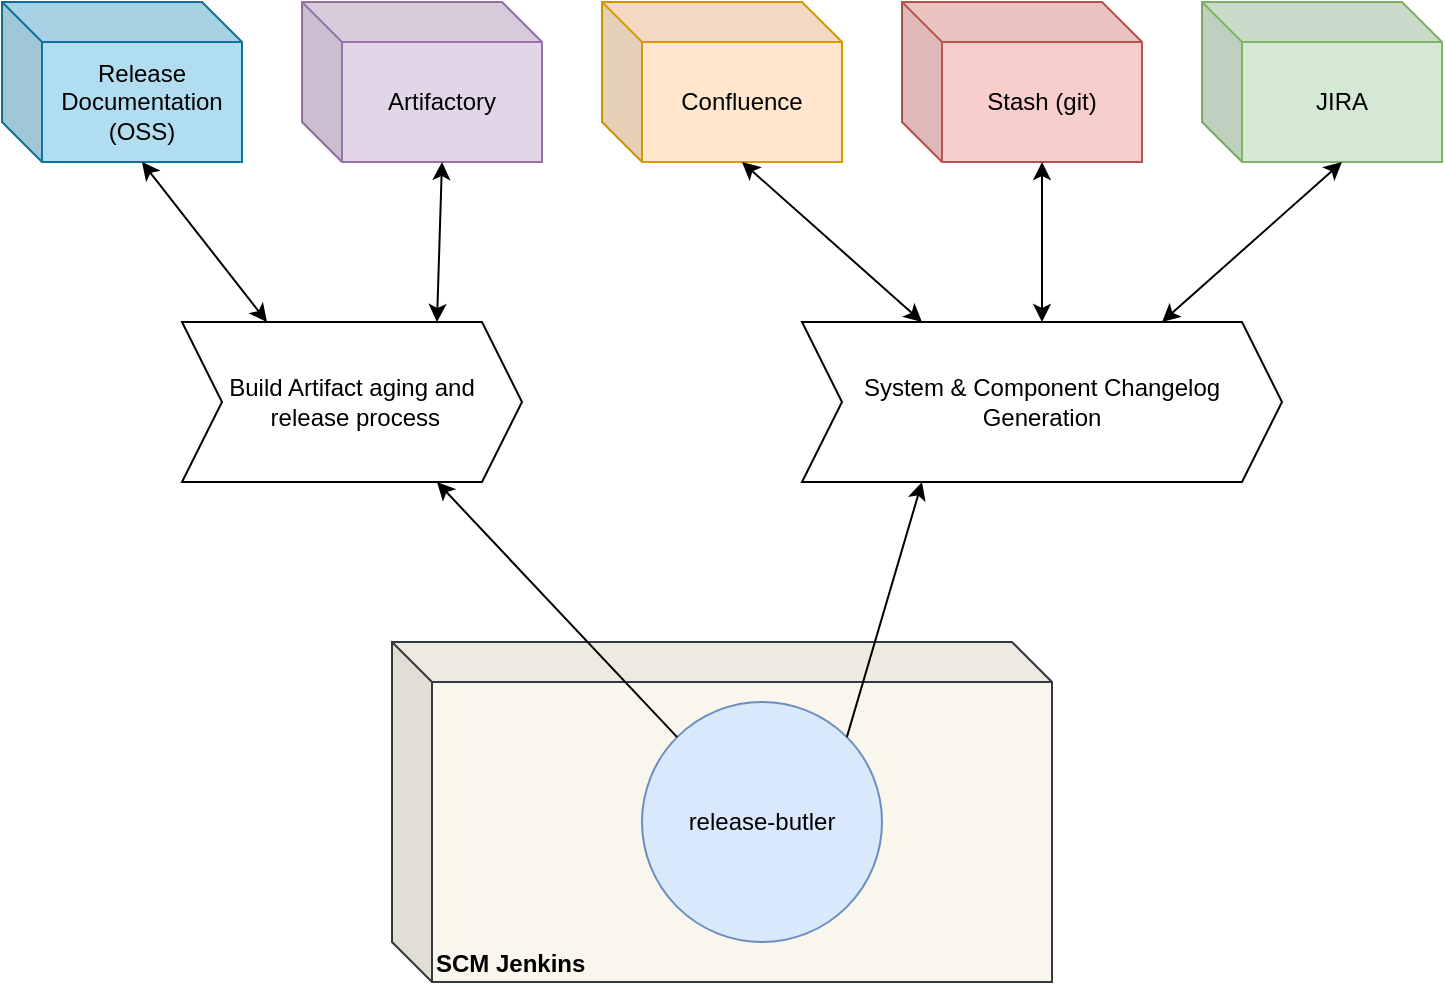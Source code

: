 <mxfile version="19.0.2" type="github">
  <diagram id="VgNuhASTQl8I5Oq3FltQ" name="Systems and Processes">
    <mxGraphModel dx="1822" dy="1167" grid="1" gridSize="10" guides="1" tooltips="1" connect="1" arrows="1" fold="1" page="0" pageScale="1" pageWidth="1100" pageHeight="850" math="0" shadow="0">
      <root>
        <mxCell id="0" />
        <mxCell id="1" parent="0" />
        <mxCell id="q5xwursLSB2txJZO4Mqg-3" value="&lt;div&gt;SCM Jenkins&lt;br&gt;&lt;/div&gt;" style="shape=cube;whiteSpace=wrap;html=1;boundedLbl=1;backgroundOutline=1;darkOpacity=0.05;darkOpacity2=0.1;fontStyle=1;align=left;verticalAlign=bottom;fillColor=#f9f7ed;strokeColor=#36393d;" vertex="1" parent="1">
          <mxGeometry x="85" y="280" width="330" height="170" as="geometry" />
        </mxCell>
        <mxCell id="jQpfpmy0P2y3CQcoZonW-1" value="release-butler" style="ellipse;whiteSpace=wrap;html=1;aspect=fixed;fillColor=#dae8fc;strokeColor=#6c8ebf;" parent="1" vertex="1">
          <mxGeometry x="210" y="310" width="120" height="120" as="geometry" />
        </mxCell>
        <mxCell id="jQpfpmy0P2y3CQcoZonW-2" value="JIRA" style="shape=cube;whiteSpace=wrap;html=1;boundedLbl=1;backgroundOutline=1;darkOpacity=0.05;darkOpacity2=0.1;fillColor=#d5e8d4;strokeColor=#82b366;" parent="1" vertex="1">
          <mxGeometry x="490" y="-40" width="120" height="80" as="geometry" />
        </mxCell>
        <mxCell id="jQpfpmy0P2y3CQcoZonW-3" value="Confluence" style="shape=cube;whiteSpace=wrap;html=1;boundedLbl=1;backgroundOutline=1;darkOpacity=0.05;darkOpacity2=0.1;fillColor=#ffe6cc;strokeColor=#d79b00;" parent="1" vertex="1">
          <mxGeometry x="190" y="-40" width="120" height="80" as="geometry" />
        </mxCell>
        <mxCell id="jQpfpmy0P2y3CQcoZonW-4" value="Stash (git)" style="shape=cube;whiteSpace=wrap;html=1;boundedLbl=1;backgroundOutline=1;darkOpacity=0.05;darkOpacity2=0.1;fillColor=#f8cecc;strokeColor=#b85450;" parent="1" vertex="1">
          <mxGeometry x="340" y="-40" width="120" height="80" as="geometry" />
        </mxCell>
        <mxCell id="jQpfpmy0P2y3CQcoZonW-5" value="&lt;div&gt;Build Artifact aging and&lt;/div&gt;&lt;div&gt;&amp;nbsp;release process&lt;/div&gt;" style="shape=step;perimeter=stepPerimeter;whiteSpace=wrap;html=1;fixedSize=1;" parent="1" vertex="1">
          <mxGeometry x="-20" y="120" width="170" height="80" as="geometry" />
        </mxCell>
        <mxCell id="jQpfpmy0P2y3CQcoZonW-6" value="Artifactory" style="shape=cube;whiteSpace=wrap;html=1;boundedLbl=1;backgroundOutline=1;darkOpacity=0.05;darkOpacity2=0.1;fillColor=#e1d5e7;strokeColor=#9673a6;" parent="1" vertex="1">
          <mxGeometry x="40" y="-40" width="120" height="80" as="geometry" />
        </mxCell>
        <mxCell id="jQpfpmy0P2y3CQcoZonW-7" value="System &amp;amp; Component Changelog Generation" style="shape=step;perimeter=stepPerimeter;whiteSpace=wrap;html=1;fixedSize=1;" parent="1" vertex="1">
          <mxGeometry x="290" y="120" width="240" height="80" as="geometry" />
        </mxCell>
        <mxCell id="jQpfpmy0P2y3CQcoZonW-9" value="" style="endArrow=classic;html=1;rounded=0;exitX=1;exitY=0;exitDx=0;exitDy=0;entryX=0.25;entryY=1;entryDx=0;entryDy=0;" parent="1" source="jQpfpmy0P2y3CQcoZonW-1" target="jQpfpmy0P2y3CQcoZonW-7" edge="1">
          <mxGeometry width="50" height="50" relative="1" as="geometry">
            <mxPoint x="310" y="200" as="sourcePoint" />
            <mxPoint x="360" y="150" as="targetPoint" />
          </mxGeometry>
        </mxCell>
        <mxCell id="jQpfpmy0P2y3CQcoZonW-10" value="" style="endArrow=classic;html=1;rounded=0;exitX=0;exitY=0;exitDx=0;exitDy=0;entryX=0.75;entryY=1;entryDx=0;entryDy=0;" parent="1" source="jQpfpmy0P2y3CQcoZonW-1" target="jQpfpmy0P2y3CQcoZonW-5" edge="1">
          <mxGeometry width="50" height="50" relative="1" as="geometry">
            <mxPoint x="310" y="200" as="sourcePoint" />
            <mxPoint x="360" y="150" as="targetPoint" />
          </mxGeometry>
        </mxCell>
        <mxCell id="jQpfpmy0P2y3CQcoZonW-11" value="" style="endArrow=classic;startArrow=classic;html=1;rounded=0;exitX=0.75;exitY=0;exitDx=0;exitDy=0;entryX=0;entryY=0;entryDx=70;entryDy=80;entryPerimeter=0;" parent="1" source="jQpfpmy0P2y3CQcoZonW-5" target="jQpfpmy0P2y3CQcoZonW-6" edge="1">
          <mxGeometry width="50" height="50" relative="1" as="geometry">
            <mxPoint x="-10" y="130" as="sourcePoint" />
            <mxPoint x="40" y="80" as="targetPoint" />
          </mxGeometry>
        </mxCell>
        <mxCell id="jQpfpmy0P2y3CQcoZonW-12" value="&lt;div&gt;Release Documentation&lt;/div&gt;&lt;div&gt;(OSS)&lt;br&gt;&lt;/div&gt;" style="shape=cube;whiteSpace=wrap;html=1;boundedLbl=1;backgroundOutline=1;darkOpacity=0.05;darkOpacity2=0.1;fillColor=#b1ddf0;strokeColor=#10739e;" parent="1" vertex="1">
          <mxGeometry x="-110" y="-40" width="120" height="80" as="geometry" />
        </mxCell>
        <mxCell id="jQpfpmy0P2y3CQcoZonW-13" value="" style="endArrow=classic;startArrow=classic;html=1;rounded=0;exitX=0.25;exitY=0;exitDx=0;exitDy=0;entryX=0;entryY=0;entryDx=70;entryDy=80;entryPerimeter=0;" parent="1" source="jQpfpmy0P2y3CQcoZonW-5" target="jQpfpmy0P2y3CQcoZonW-12" edge="1">
          <mxGeometry width="50" height="50" relative="1" as="geometry">
            <mxPoint x="-100" y="160" as="sourcePoint" />
            <mxPoint x="-50" y="110" as="targetPoint" />
          </mxGeometry>
        </mxCell>
        <mxCell id="jQpfpmy0P2y3CQcoZonW-15" value="" style="endArrow=classic;startArrow=classic;html=1;rounded=0;exitX=0.25;exitY=0;exitDx=0;exitDy=0;entryX=0;entryY=0;entryDx=70;entryDy=80;entryPerimeter=0;" parent="1" source="jQpfpmy0P2y3CQcoZonW-7" target="jQpfpmy0P2y3CQcoZonW-3" edge="1">
          <mxGeometry width="50" height="50" relative="1" as="geometry">
            <mxPoint x="122.5" y="130" as="sourcePoint" />
            <mxPoint x="120" y="50" as="targetPoint" />
          </mxGeometry>
        </mxCell>
        <mxCell id="jQpfpmy0P2y3CQcoZonW-16" value="" style="endArrow=classic;startArrow=classic;html=1;rounded=0;exitX=0.5;exitY=0;exitDx=0;exitDy=0;entryX=0;entryY=0;entryDx=70;entryDy=80;entryPerimeter=0;" parent="1" source="jQpfpmy0P2y3CQcoZonW-7" target="jQpfpmy0P2y3CQcoZonW-4" edge="1">
          <mxGeometry width="50" height="50" relative="1" as="geometry">
            <mxPoint x="132.5" y="140" as="sourcePoint" />
            <mxPoint x="130" y="60" as="targetPoint" />
          </mxGeometry>
        </mxCell>
        <mxCell id="jQpfpmy0P2y3CQcoZonW-17" value="" style="endArrow=classic;startArrow=classic;html=1;rounded=0;exitX=0.75;exitY=0;exitDx=0;exitDy=0;entryX=0;entryY=0;entryDx=70;entryDy=80;entryPerimeter=0;" parent="1" source="jQpfpmy0P2y3CQcoZonW-7" target="jQpfpmy0P2y3CQcoZonW-2" edge="1">
          <mxGeometry width="50" height="50" relative="1" as="geometry">
            <mxPoint x="142.5" y="150" as="sourcePoint" />
            <mxPoint x="140" y="70" as="targetPoint" />
          </mxGeometry>
        </mxCell>
      </root>
    </mxGraphModel>
  </diagram>
</mxfile>
